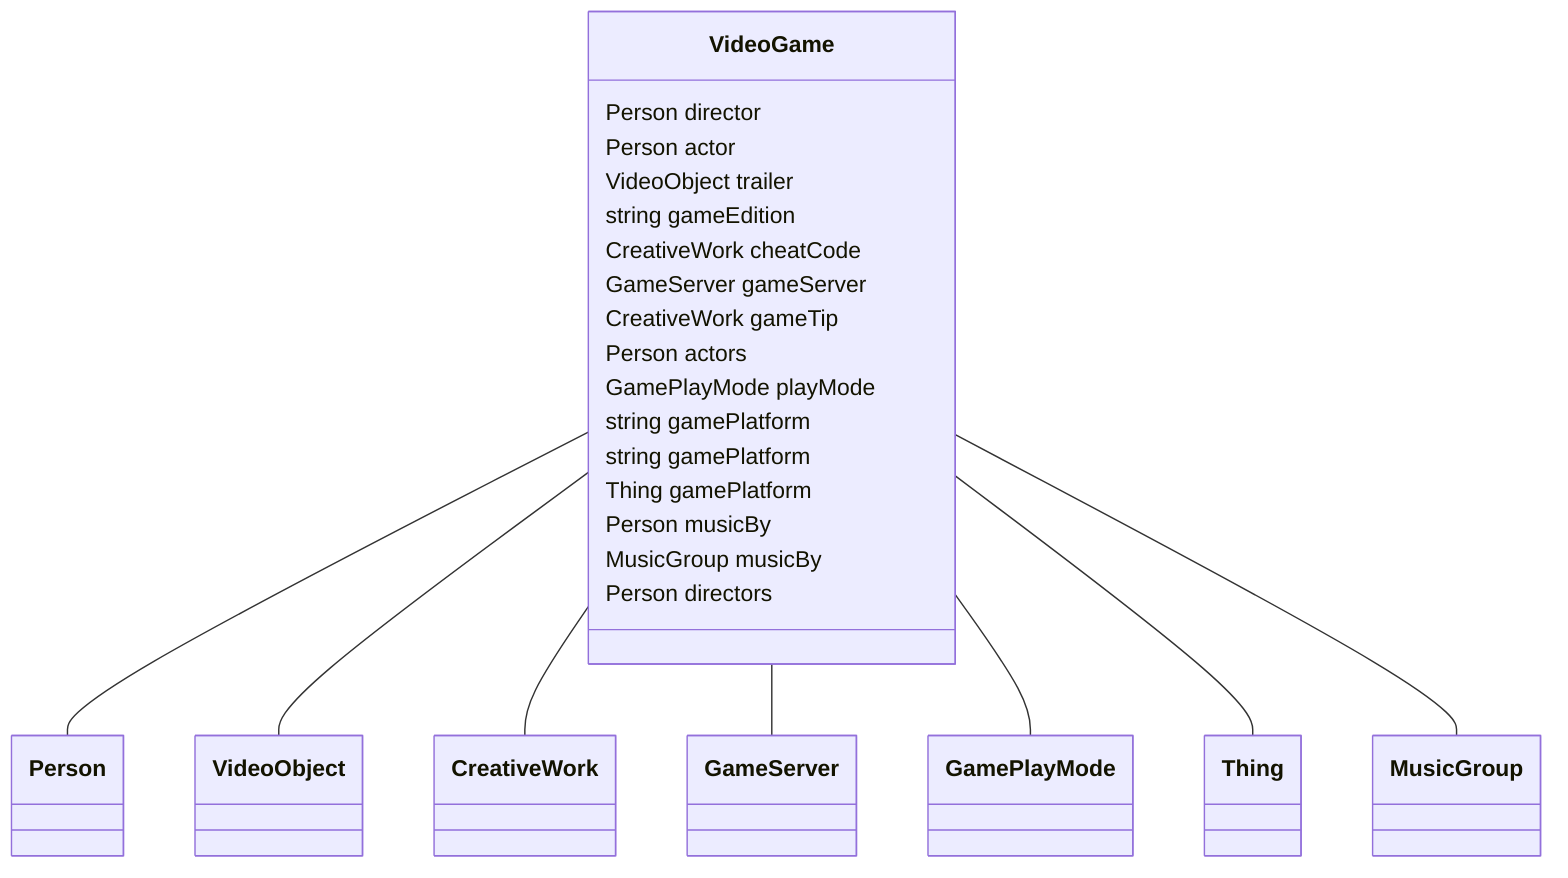 classDiagram
  VideoGame -- Person
  VideoGame -- VideoObject
  VideoGame -- CreativeWork
  VideoGame -- GameServer
  VideoGame -- GamePlayMode
  VideoGame -- Thing
  VideoGame -- MusicGroup


class VideoGame {

  Person director
  Person actor
  VideoObject trailer
  string gameEdition
  CreativeWork cheatCode
  GameServer gameServer
  CreativeWork gameTip
  Person actors
  GamePlayMode playMode
  string gamePlatform
  string gamePlatform
  Thing gamePlatform
  Person musicBy
  MusicGroup musicBy
  Person directors

 }